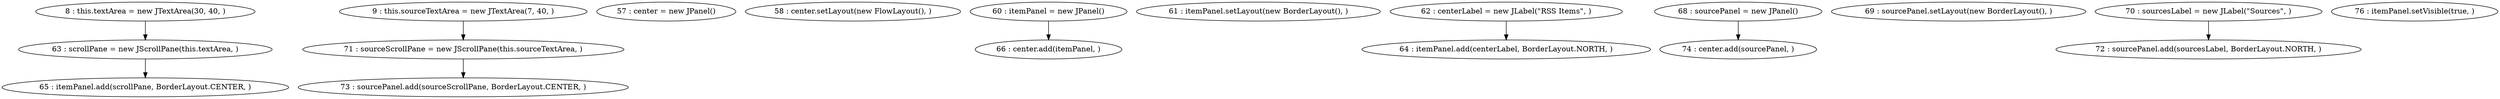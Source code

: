 digraph G {
"8 : this.textArea = new JTextArea(30, 40, )"
"8 : this.textArea = new JTextArea(30, 40, )" -> "63 : scrollPane = new JScrollPane(this.textArea, )"
"9 : this.sourceTextArea = new JTextArea(7, 40, )"
"9 : this.sourceTextArea = new JTextArea(7, 40, )" -> "71 : sourceScrollPane = new JScrollPane(this.sourceTextArea, )"
"57 : center = new JPanel()"
"58 : center.setLayout(new FlowLayout(), )"
"60 : itemPanel = new JPanel()"
"60 : itemPanel = new JPanel()" -> "66 : center.add(itemPanel, )"
"61 : itemPanel.setLayout(new BorderLayout(), )"
"62 : centerLabel = new JLabel(\"RSS Items\", )"
"62 : centerLabel = new JLabel(\"RSS Items\", )" -> "64 : itemPanel.add(centerLabel, BorderLayout.NORTH, )"
"63 : scrollPane = new JScrollPane(this.textArea, )"
"63 : scrollPane = new JScrollPane(this.textArea, )" -> "65 : itemPanel.add(scrollPane, BorderLayout.CENTER, )"
"64 : itemPanel.add(centerLabel, BorderLayout.NORTH, )"
"65 : itemPanel.add(scrollPane, BorderLayout.CENTER, )"
"66 : center.add(itemPanel, )"
"68 : sourcePanel = new JPanel()"
"68 : sourcePanel = new JPanel()" -> "74 : center.add(sourcePanel, )"
"69 : sourcePanel.setLayout(new BorderLayout(), )"
"70 : sourcesLabel = new JLabel(\"Sources\", )"
"70 : sourcesLabel = new JLabel(\"Sources\", )" -> "72 : sourcePanel.add(sourcesLabel, BorderLayout.NORTH, )"
"71 : sourceScrollPane = new JScrollPane(this.sourceTextArea, )"
"71 : sourceScrollPane = new JScrollPane(this.sourceTextArea, )" -> "73 : sourcePanel.add(sourceScrollPane, BorderLayout.CENTER, )"
"72 : sourcePanel.add(sourcesLabel, BorderLayout.NORTH, )"
"73 : sourcePanel.add(sourceScrollPane, BorderLayout.CENTER, )"
"74 : center.add(sourcePanel, )"
"76 : itemPanel.setVisible(true, )"
}